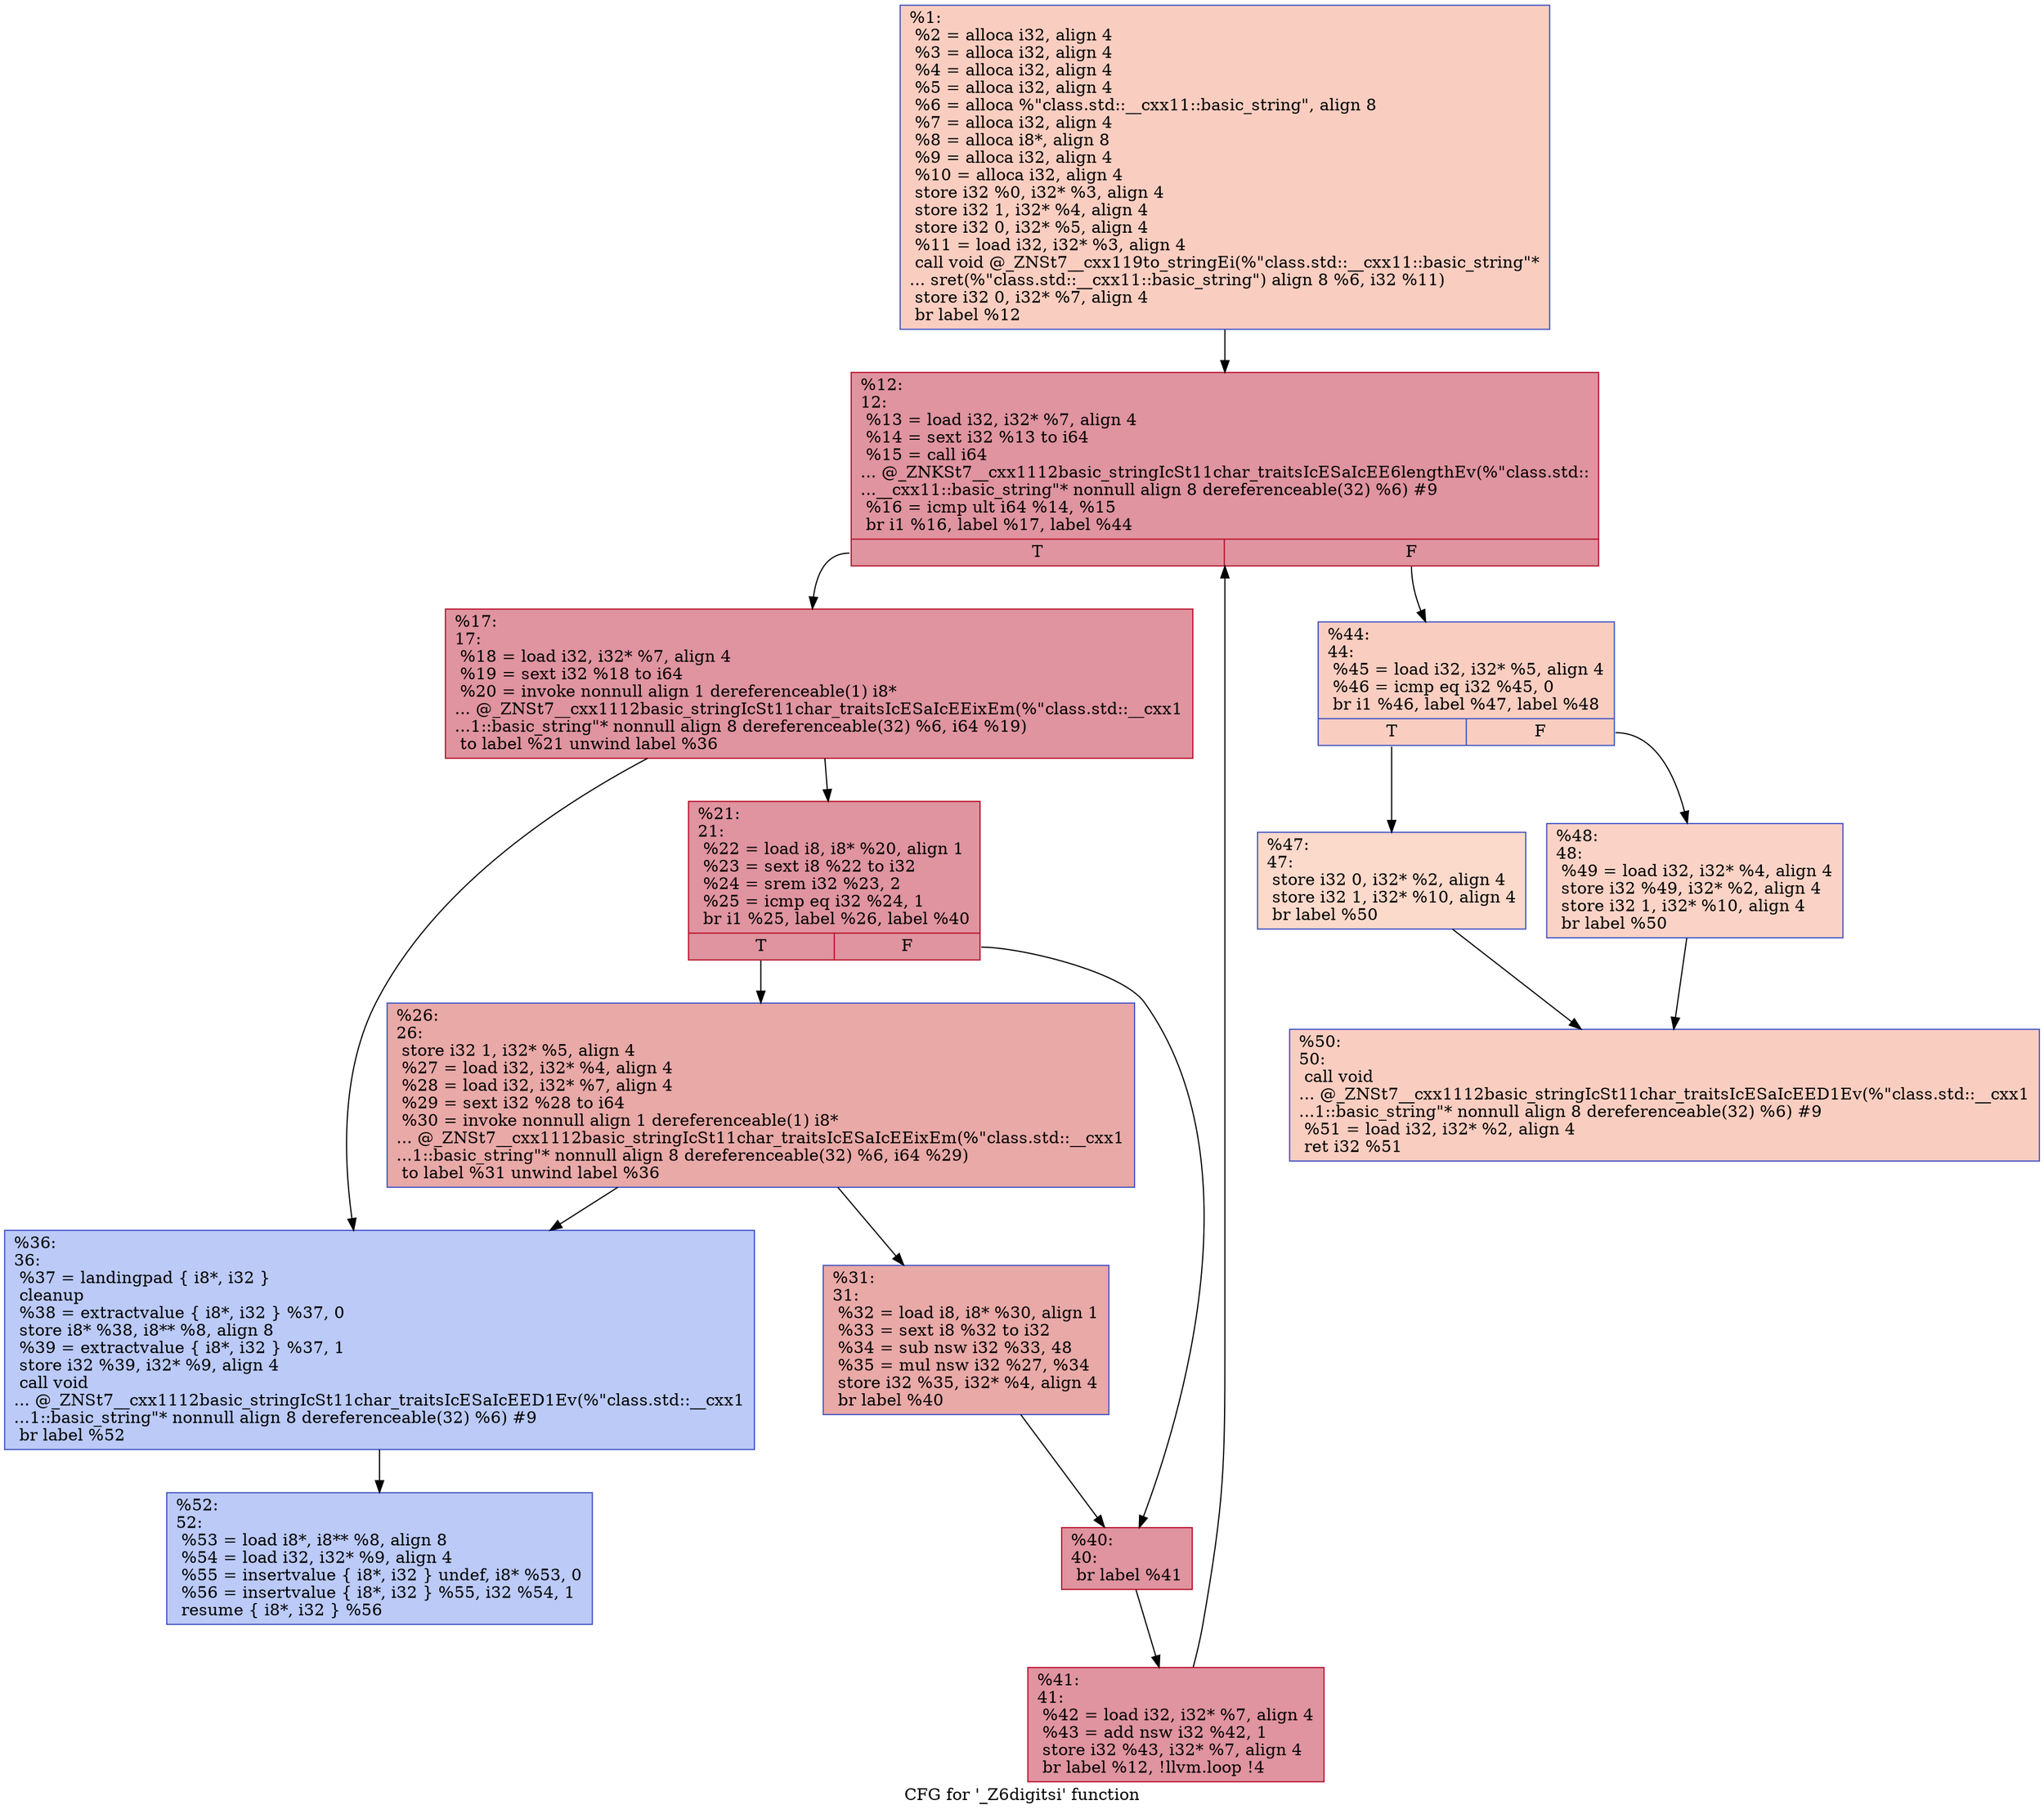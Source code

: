 digraph "CFG for '_Z6digitsi' function" {
	label="CFG for '_Z6digitsi' function";

	Node0x564b3f56ea90 [shape=record,color="#3d50c3ff", style=filled, fillcolor="#f2907270",label="{%1:\l  %2 = alloca i32, align 4\l  %3 = alloca i32, align 4\l  %4 = alloca i32, align 4\l  %5 = alloca i32, align 4\l  %6 = alloca %\"class.std::__cxx11::basic_string\", align 8\l  %7 = alloca i32, align 4\l  %8 = alloca i8*, align 8\l  %9 = alloca i32, align 4\l  %10 = alloca i32, align 4\l  store i32 %0, i32* %3, align 4\l  store i32 1, i32* %4, align 4\l  store i32 0, i32* %5, align 4\l  %11 = load i32, i32* %3, align 4\l  call void @_ZNSt7__cxx119to_stringEi(%\"class.std::__cxx11::basic_string\"*\l... sret(%\"class.std::__cxx11::basic_string\") align 8 %6, i32 %11)\l  store i32 0, i32* %7, align 4\l  br label %12\l}"];
	Node0x564b3f56ea90 -> Node0x564b3f56fba0;
	Node0x564b3f56fba0 [shape=record,color="#b70d28ff", style=filled, fillcolor="#b70d2870",label="{%12:\l12:                                               \l  %13 = load i32, i32* %7, align 4\l  %14 = sext i32 %13 to i64\l  %15 = call i64\l... @_ZNKSt7__cxx1112basic_stringIcSt11char_traitsIcESaIcEE6lengthEv(%\"class.std::\l...__cxx11::basic_string\"* nonnull align 8 dereferenceable(32) %6) #9\l  %16 = icmp ult i64 %14, %15\l  br i1 %16, label %17, label %44\l|{<s0>T|<s1>F}}"];
	Node0x564b3f56fba0:s0 -> Node0x564b3f56fd40;
	Node0x564b3f56fba0:s1 -> Node0x564b3f5700a0;
	Node0x564b3f56fd40 [shape=record,color="#b70d28ff", style=filled, fillcolor="#b70d2870",label="{%17:\l17:                                               \l  %18 = load i32, i32* %7, align 4\l  %19 = sext i32 %18 to i64\l  %20 = invoke nonnull align 1 dereferenceable(1) i8*\l... @_ZNSt7__cxx1112basic_stringIcSt11char_traitsIcESaIcEEixEm(%\"class.std::__cxx1\l...1::basic_string\"* nonnull align 8 dereferenceable(32) %6, i64 %19)\l          to label %21 unwind label %36\l}"];
	Node0x564b3f56fd40 -> Node0x564b3f570310;
	Node0x564b3f56fd40 -> Node0x564b3f570360;
	Node0x564b3f570310 [shape=record,color="#b70d28ff", style=filled, fillcolor="#b70d2870",label="{%21:\l21:                                               \l  %22 = load i8, i8* %20, align 1\l  %23 = sext i8 %22 to i32\l  %24 = srem i32 %23, 2\l  %25 = icmp eq i32 %24, 1\l  br i1 %25, label %26, label %40\l|{<s0>T|<s1>F}}"];
	Node0x564b3f570310:s0 -> Node0x564b3f5702c0;
	Node0x564b3f570310:s1 -> Node0x564b3f5708c0;
	Node0x564b3f5702c0 [shape=record,color="#3d50c3ff", style=filled, fillcolor="#ca3b3770",label="{%26:\l26:                                               \l  store i32 1, i32* %5, align 4\l  %27 = load i32, i32* %4, align 4\l  %28 = load i32, i32* %7, align 4\l  %29 = sext i32 %28 to i64\l  %30 = invoke nonnull align 1 dereferenceable(1) i8*\l... @_ZNSt7__cxx1112basic_stringIcSt11char_traitsIcESaIcEEixEm(%\"class.std::__cxx1\l...1::basic_string\"* nonnull align 8 dereferenceable(32) %6, i64 %29)\l          to label %31 unwind label %36\l}"];
	Node0x564b3f5702c0 -> Node0x564b3f570c30;
	Node0x564b3f5702c0 -> Node0x564b3f570360;
	Node0x564b3f570c30 [shape=record,color="#3d50c3ff", style=filled, fillcolor="#ca3b3770",label="{%31:\l31:                                               \l  %32 = load i8, i8* %30, align 1\l  %33 = sext i8 %32 to i32\l  %34 = sub nsw i32 %33, 48\l  %35 = mul nsw i32 %27, %34\l  store i32 %35, i32* %4, align 4\l  br label %40\l}"];
	Node0x564b3f570c30 -> Node0x564b3f5708c0;
	Node0x564b3f570360 [shape=record,color="#3d50c3ff", style=filled, fillcolor="#6687ed70",label="{%36:\l36:                                               \l  %37 = landingpad \{ i8*, i32 \}\l          cleanup\l  %38 = extractvalue \{ i8*, i32 \} %37, 0\l  store i8* %38, i8** %8, align 8\l  %39 = extractvalue \{ i8*, i32 \} %37, 1\l  store i32 %39, i32* %9, align 4\l  call void\l... @_ZNSt7__cxx1112basic_stringIcSt11char_traitsIcESaIcEED1Ev(%\"class.std::__cxx1\l...1::basic_string\"* nonnull align 8 dereferenceable(32) %6) #9\l  br label %52\l}"];
	Node0x564b3f570360 -> Node0x564b3f571760;
	Node0x564b3f5708c0 [shape=record,color="#b70d28ff", style=filled, fillcolor="#b70d2870",label="{%40:\l40:                                               \l  br label %41\l}"];
	Node0x564b3f5708c0 -> Node0x564b3f571aa0;
	Node0x564b3f571aa0 [shape=record,color="#b70d28ff", style=filled, fillcolor="#b70d2870",label="{%41:\l41:                                               \l  %42 = load i32, i32* %7, align 4\l  %43 = add nsw i32 %42, 1\l  store i32 %43, i32* %7, align 4\l  br label %12, !llvm.loop !4\l}"];
	Node0x564b3f571aa0 -> Node0x564b3f56fba0;
	Node0x564b3f5700a0 [shape=record,color="#3d50c3ff", style=filled, fillcolor="#f2907270",label="{%44:\l44:                                               \l  %45 = load i32, i32* %5, align 4\l  %46 = icmp eq i32 %45, 0\l  br i1 %46, label %47, label %48\l|{<s0>T|<s1>F}}"];
	Node0x564b3f5700a0:s0 -> Node0x564b3f5728f0;
	Node0x564b3f5700a0:s1 -> Node0x564b3f572940;
	Node0x564b3f5728f0 [shape=record,color="#3d50c3ff", style=filled, fillcolor="#f7a88970",label="{%47:\l47:                                               \l  store i32 0, i32* %2, align 4\l  store i32 1, i32* %10, align 4\l  br label %50\l}"];
	Node0x564b3f5728f0 -> Node0x564b3f572ba0;
	Node0x564b3f572940 [shape=record,color="#3d50c3ff", style=filled, fillcolor="#f59c7d70",label="{%48:\l48:                                               \l  %49 = load i32, i32* %4, align 4\l  store i32 %49, i32* %2, align 4\l  store i32 1, i32* %10, align 4\l  br label %50\l}"];
	Node0x564b3f572940 -> Node0x564b3f572ba0;
	Node0x564b3f572ba0 [shape=record,color="#3d50c3ff", style=filled, fillcolor="#f2907270",label="{%50:\l50:                                               \l  call void\l... @_ZNSt7__cxx1112basic_stringIcSt11char_traitsIcESaIcEED1Ev(%\"class.std::__cxx1\l...1::basic_string\"* nonnull align 8 dereferenceable(32) %6) #9\l  %51 = load i32, i32* %2, align 4\l  ret i32 %51\l}"];
	Node0x564b3f571760 [shape=record,color="#3d50c3ff", style=filled, fillcolor="#6687ed70",label="{%52:\l52:                                               \l  %53 = load i8*, i8** %8, align 8\l  %54 = load i32, i32* %9, align 4\l  %55 = insertvalue \{ i8*, i32 \} undef, i8* %53, 0\l  %56 = insertvalue \{ i8*, i32 \} %55, i32 %54, 1\l  resume \{ i8*, i32 \} %56\l}"];
}

